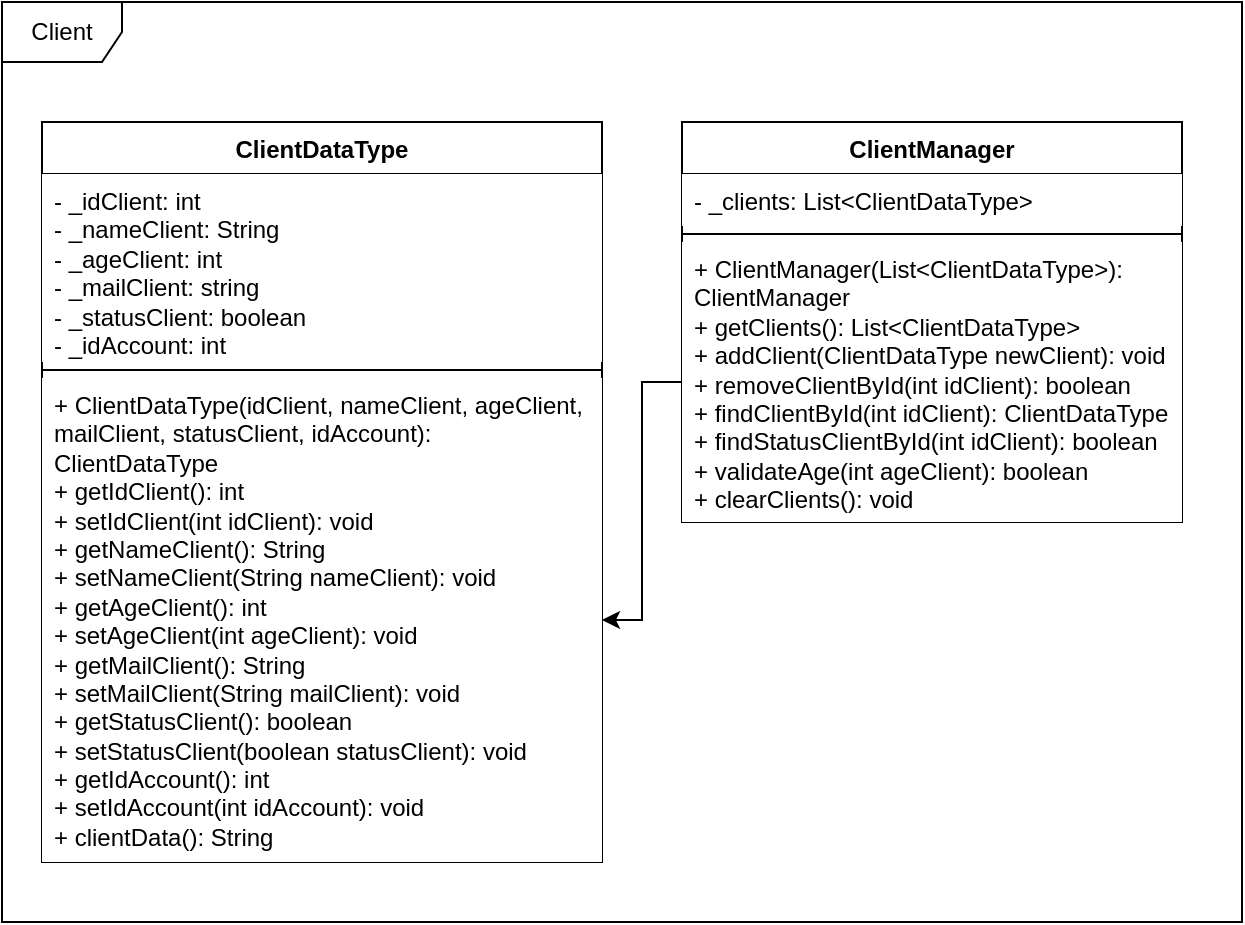 <mxfile version="26.0.8">
  <diagram name="Page-1" id="c4acf3e9-155e-7222-9cf6-157b1a14988f">
    <mxGraphModel dx="1674" dy="786" grid="1" gridSize="10" guides="1" tooltips="1" connect="1" arrows="1" fold="1" page="1" pageScale="1" pageWidth="850" pageHeight="1100" background="none" math="0" shadow="0">
      <root>
        <mxCell id="0" />
        <mxCell id="1" parent="0" />
        <mxCell id="tqCGYaGZCleTX7vkhyuh-1" value="Client" style="shape=umlFrame;whiteSpace=wrap;html=1;pointerEvents=0;" parent="1" vertex="1">
          <mxGeometry x="20" y="20" width="620" height="460" as="geometry" />
        </mxCell>
        <mxCell id="tqCGYaGZCleTX7vkhyuh-2" value="ClientManager" style="swimlane;fontStyle=1;align=center;verticalAlign=top;childLayout=stackLayout;horizontal=1;startSize=26;horizontalStack=0;resizeParent=1;resizeParentMax=0;resizeLast=0;collapsible=1;marginBottom=0;whiteSpace=wrap;html=1;fillColor=#FFFFFF;" parent="1" vertex="1">
          <mxGeometry x="360" y="80" width="250" height="200" as="geometry" />
        </mxCell>
        <mxCell id="tqCGYaGZCleTX7vkhyuh-3" value="- _clients: List&amp;lt;ClientDataType&amp;gt;" style="text;strokeColor=none;fillColor=#FFFFFF;align=left;verticalAlign=top;spacingLeft=4;spacingRight=4;overflow=hidden;rotatable=0;points=[[0,0.5],[1,0.5]];portConstraint=eastwest;whiteSpace=wrap;html=1;" parent="tqCGYaGZCleTX7vkhyuh-2" vertex="1">
          <mxGeometry y="26" width="250" height="26" as="geometry" />
        </mxCell>
        <mxCell id="tqCGYaGZCleTX7vkhyuh-4" value="" style="line;strokeWidth=1;fillColor=#FFFFFF;align=left;verticalAlign=middle;spacingTop=-1;spacingLeft=3;spacingRight=3;rotatable=0;labelPosition=right;points=[];portConstraint=eastwest;strokeColor=inherit;" parent="tqCGYaGZCleTX7vkhyuh-2" vertex="1">
          <mxGeometry y="52" width="250" height="8" as="geometry" />
        </mxCell>
        <mxCell id="tqCGYaGZCleTX7vkhyuh-5" value="+ ClientManager(List&amp;lt;ClientDataType&amp;gt;): ClientManager&lt;div&gt;+ getClients(): List&amp;lt;ClientDataType&amp;gt;&lt;/div&gt;&lt;div&gt;+ addClient(ClientDataType newClient): void&lt;/div&gt;&lt;div&gt;+ removeClientById(int idClient): boolean&lt;/div&gt;&lt;div&gt;+ findClientById(int idClient): ClientDataType&lt;/div&gt;&lt;div&gt;+ findStatusClientById(int idClient): boolean&lt;/div&gt;&lt;div&gt;+ validateAge(int ageClient): boolean&lt;/div&gt;&lt;div&gt;+ clearClients(): void&lt;/div&gt;" style="text;strokeColor=none;fillColor=#FFFFFF;align=left;verticalAlign=top;spacingLeft=4;spacingRight=4;overflow=hidden;rotatable=0;points=[[0,0.5],[1,0.5]];portConstraint=eastwest;whiteSpace=wrap;html=1;" parent="tqCGYaGZCleTX7vkhyuh-2" vertex="1">
          <mxGeometry y="60" width="250" height="140" as="geometry" />
        </mxCell>
        <mxCell id="tqCGYaGZCleTX7vkhyuh-6" value="ClientDataType" style="swimlane;fontStyle=1;align=center;verticalAlign=top;childLayout=stackLayout;horizontal=1;startSize=26;horizontalStack=0;resizeParent=1;resizeParentMax=0;resizeLast=0;collapsible=1;marginBottom=0;whiteSpace=wrap;html=1;fillColor=#FFFFFF;" parent="1" vertex="1">
          <mxGeometry x="40" y="80" width="280" height="370" as="geometry" />
        </mxCell>
        <mxCell id="tqCGYaGZCleTX7vkhyuh-7" value="- _idClient: int&lt;div&gt;- _nameClient: String&lt;/div&gt;&lt;div&gt;- _ageClient: int&lt;/div&gt;&lt;div&gt;- _mailClient: string&lt;/div&gt;&lt;div&gt;- _statusClient: boolean&lt;/div&gt;&lt;div&gt;- _idAccount: int&lt;/div&gt;" style="text;strokeColor=none;fillColor=#FFFFFF;align=left;verticalAlign=top;spacingLeft=4;spacingRight=4;overflow=hidden;rotatable=0;points=[[0,0.5],[1,0.5]];portConstraint=eastwest;whiteSpace=wrap;html=1;" parent="tqCGYaGZCleTX7vkhyuh-6" vertex="1">
          <mxGeometry y="26" width="280" height="94" as="geometry" />
        </mxCell>
        <mxCell id="tqCGYaGZCleTX7vkhyuh-8" value="" style="line;strokeWidth=1;fillColor=#FFFFFF;align=left;verticalAlign=middle;spacingTop=-1;spacingLeft=3;spacingRight=3;rotatable=0;labelPosition=right;points=[];portConstraint=eastwest;strokeColor=inherit;" parent="tqCGYaGZCleTX7vkhyuh-6" vertex="1">
          <mxGeometry y="120" width="280" height="8" as="geometry" />
        </mxCell>
        <mxCell id="tqCGYaGZCleTX7vkhyuh-9" value="&lt;div&gt;+ ClientDataType(idClient, nameClient, ageClient, mailClient, statusClient, idAccount): ClientDataType&lt;/div&gt;&lt;div&gt;+ getIdClient(): int&lt;/div&gt;&lt;div&gt;+ setIdClient(int idClient): void&lt;/div&gt;&lt;div&gt;+ getNameClient(): String&lt;/div&gt;&lt;div&gt;+ setNameClient(String nameClient): void&lt;/div&gt;&lt;div&gt;+ getAgeClient(): int&lt;/div&gt;&lt;div&gt;+ setAgeClient(int ageClient): void&lt;/div&gt;&lt;div&gt;+ getMailClient(): String&lt;/div&gt;&lt;div&gt;+ setMailClient(String mailClient): void&lt;/div&gt;&lt;div&gt;+ getStatusClient(): boolean&lt;/div&gt;&lt;div&gt;+ setStatusClient(boolean statusClient): void&lt;/div&gt;&lt;div&gt;+ getIdAccount(): int&lt;/div&gt;&lt;div&gt;+ setIdAccount(int idAccount): void&lt;/div&gt;+ clientData(): String" style="text;strokeColor=none;fillColor=#FFFFFF;align=left;verticalAlign=top;spacingLeft=4;spacingRight=4;overflow=hidden;rotatable=0;points=[[0,0.5],[1,0.5]];portConstraint=eastwest;whiteSpace=wrap;html=1;" parent="tqCGYaGZCleTX7vkhyuh-6" vertex="1">
          <mxGeometry y="128" width="280" height="242" as="geometry" />
        </mxCell>
        <mxCell id="tqCGYaGZCleTX7vkhyuh-12" value="" style="edgeStyle=orthogonalEdgeStyle;rounded=0;orthogonalLoop=1;jettySize=auto;html=1;" parent="1" source="tqCGYaGZCleTX7vkhyuh-5" target="tqCGYaGZCleTX7vkhyuh-9" edge="1">
          <mxGeometry relative="1" as="geometry" />
        </mxCell>
      </root>
    </mxGraphModel>
  </diagram>
</mxfile>
